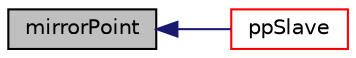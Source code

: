 digraph "mirrorPoint"
{
  bgcolor="transparent";
  edge [fontname="Helvetica",fontsize="10",labelfontname="Helvetica",labelfontsize="10"];
  node [fontname="Helvetica",fontsize="10",shape=record];
  rankdir="LR";
  Node1 [label="mirrorPoint",height=0.2,width=0.4,color="black", fillcolor="grey75", style="filled", fontcolor="black"];
  Node1 -> Node2 [dir="back",color="midnightblue",fontsize="10",style="solid",fontname="Helvetica"];
  Node2 [label="ppSlave",height=0.2,width=0.4,color="red",URL="$a01079.html#af6c13ed684581acb74a6f954c1b745b2",tooltip="Slave of a pointPair is the highest numbered one. "];
}
